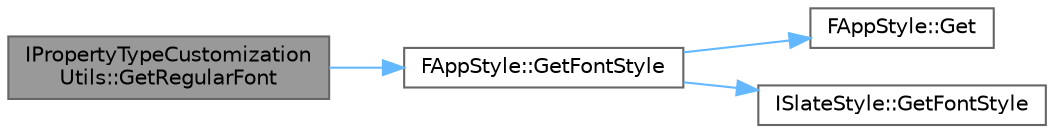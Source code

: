 digraph "IPropertyTypeCustomizationUtils::GetRegularFont"
{
 // INTERACTIVE_SVG=YES
 // LATEX_PDF_SIZE
  bgcolor="transparent";
  edge [fontname=Helvetica,fontsize=10,labelfontname=Helvetica,labelfontsize=10];
  node [fontname=Helvetica,fontsize=10,shape=box,height=0.2,width=0.4];
  rankdir="LR";
  Node1 [id="Node000001",label="IPropertyTypeCustomization\lUtils::GetRegularFont",height=0.2,width=0.4,color="gray40", fillcolor="grey60", style="filled", fontcolor="black",tooltip=" "];
  Node1 -> Node2 [id="edge1_Node000001_Node000002",color="steelblue1",style="solid",tooltip=" "];
  Node2 [id="Node000002",label="FAppStyle::GetFontStyle",height=0.2,width=0.4,color="grey40", fillcolor="white", style="filled",URL="$d3/d1e/classFAppStyle.html#a8579b525c9e6f34c94a8f4fc60651f78",tooltip=" "];
  Node2 -> Node3 [id="edge2_Node000002_Node000003",color="steelblue1",style="solid",tooltip=" "];
  Node3 [id="Node000003",label="FAppStyle::Get",height=0.2,width=0.4,color="grey40", fillcolor="white", style="filled",URL="$d3/d1e/classFAppStyle.html#abf8a86ffff62afc3c225cf5553bf58ee",tooltip=" "];
  Node2 -> Node4 [id="edge3_Node000002_Node000004",color="steelblue1",style="solid",tooltip=" "];
  Node4 [id="Node000004",label="ISlateStyle::GetFontStyle",height=0.2,width=0.4,color="grey40", fillcolor="white", style="filled",URL="$dc/d4d/classISlateStyle.html#a41f339c2a4f48c6a20ef97b2ed9653dc",tooltip=" "];
}
